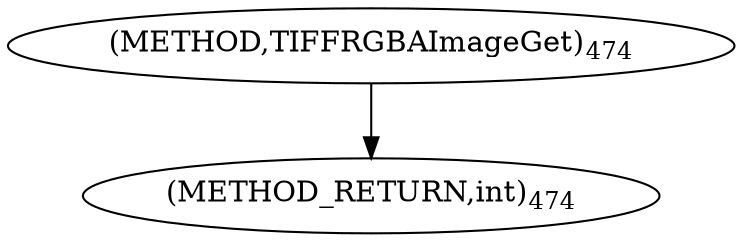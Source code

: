 digraph "TIFFRGBAImageGet" {  
"8931" [label = <(METHOD,TIFFRGBAImageGet)<SUB>474</SUB>> ]
"8936" [label = <(METHOD_RETURN,int)<SUB>474</SUB>> ]
  "8931" -> "8936" 
}
